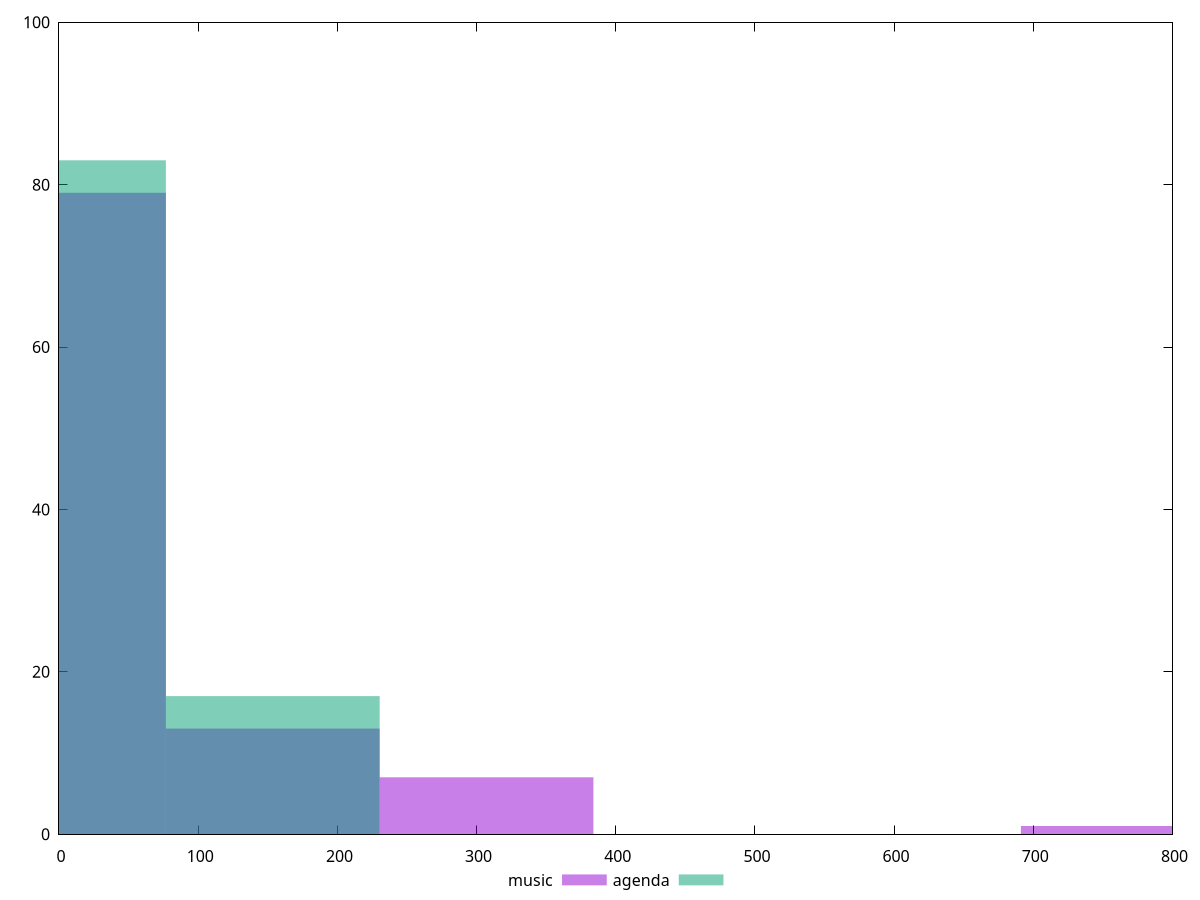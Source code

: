 reset

$music <<EOF
153.57812612778068 13
0 79
307.15625225556136 7
767.8906306389034 1
EOF

$agenda <<EOF
153.57812612778068 17
0 83
EOF

set key outside below
set boxwidth 153.57812612778068
set xrange [0:800]
set yrange [0:100]
set trange [0:100]
set style fill transparent solid 0.5 noborder
set terminal svg size 640, 500 enhanced background rgb 'white'
set output "reports/report_00027_2021-02-24T12-40-31.850Z/unminified-javascript/comparison/histogram/0_vs_1.svg"

plot $music title "music" with boxes, \
     $agenda title "agenda" with boxes

reset
